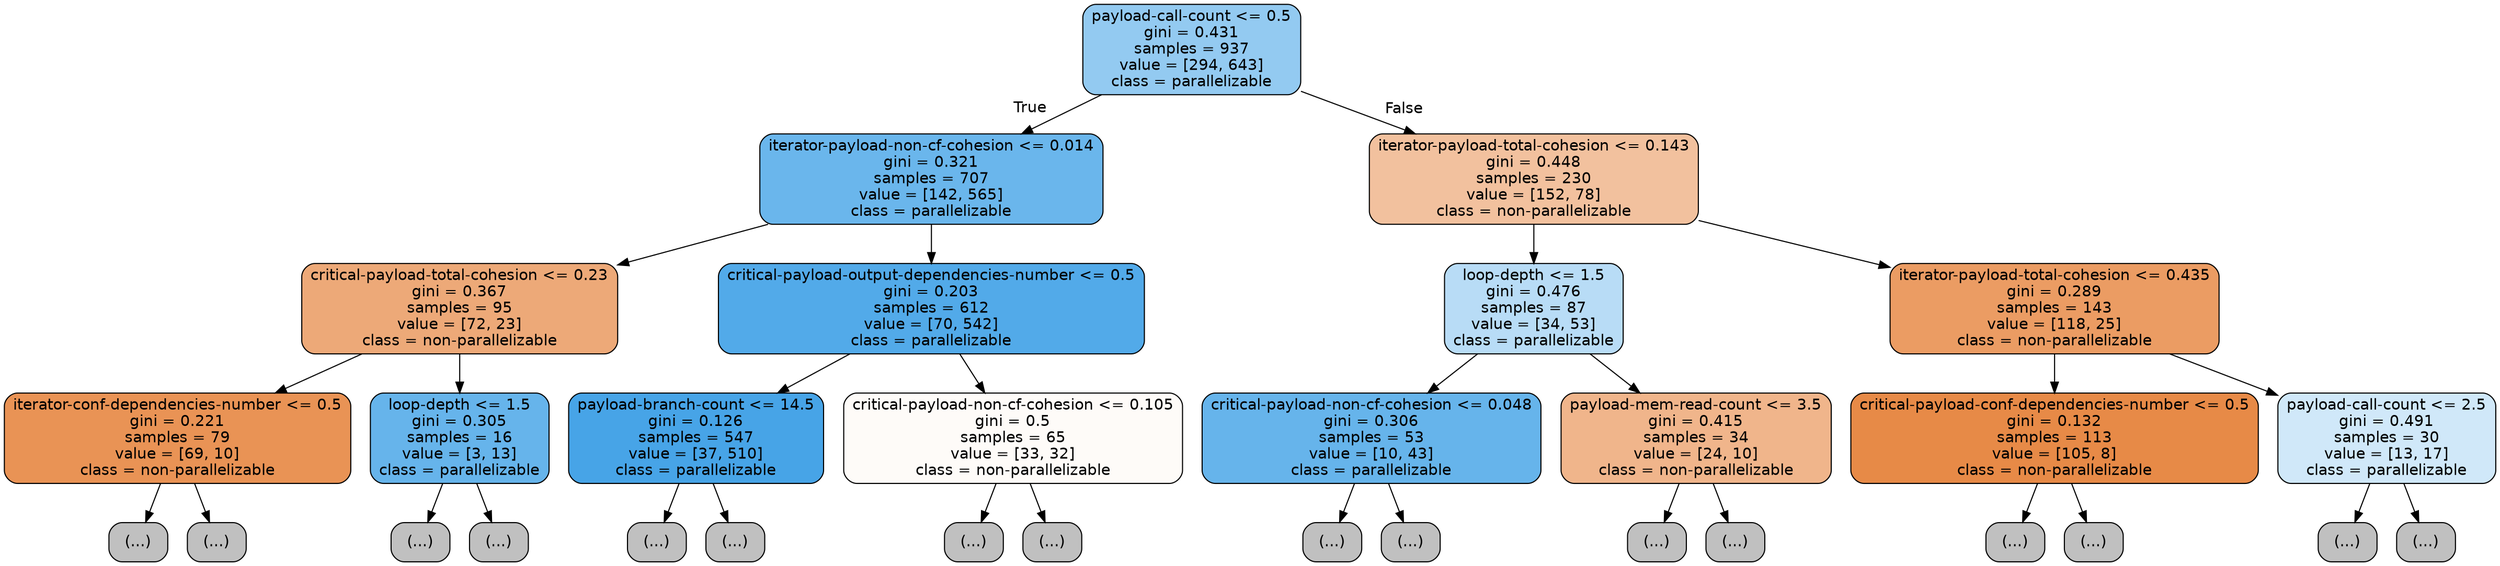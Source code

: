 digraph Tree {
node [shape=box, style="filled, rounded", color="black", fontname=helvetica] ;
edge [fontname=helvetica] ;
0 [label="payload-call-count <= 0.5\ngini = 0.431\nsamples = 937\nvalue = [294, 643]\nclass = parallelizable", fillcolor="#399de58a"] ;
1 [label="iterator-payload-non-cf-cohesion <= 0.014\ngini = 0.321\nsamples = 707\nvalue = [142, 565]\nclass = parallelizable", fillcolor="#399de5bf"] ;
0 -> 1 [labeldistance=2.5, labelangle=45, headlabel="True"] ;
2 [label="critical-payload-total-cohesion <= 0.23\ngini = 0.367\nsamples = 95\nvalue = [72, 23]\nclass = non-parallelizable", fillcolor="#e58139ae"] ;
1 -> 2 ;
3 [label="iterator-conf-dependencies-number <= 0.5\ngini = 0.221\nsamples = 79\nvalue = [69, 10]\nclass = non-parallelizable", fillcolor="#e58139da"] ;
2 -> 3 ;
4 [label="(...)", fillcolor="#C0C0C0"] ;
3 -> 4 ;
7 [label="(...)", fillcolor="#C0C0C0"] ;
3 -> 7 ;
18 [label="loop-depth <= 1.5\ngini = 0.305\nsamples = 16\nvalue = [3, 13]\nclass = parallelizable", fillcolor="#399de5c4"] ;
2 -> 18 ;
19 [label="(...)", fillcolor="#C0C0C0"] ;
18 -> 19 ;
20 [label="(...)", fillcolor="#C0C0C0"] ;
18 -> 20 ;
25 [label="critical-payload-output-dependencies-number <= 0.5\ngini = 0.203\nsamples = 612\nvalue = [70, 542]\nclass = parallelizable", fillcolor="#399de5de"] ;
1 -> 25 ;
26 [label="payload-branch-count <= 14.5\ngini = 0.126\nsamples = 547\nvalue = [37, 510]\nclass = parallelizable", fillcolor="#399de5ec"] ;
25 -> 26 ;
27 [label="(...)", fillcolor="#C0C0C0"] ;
26 -> 27 ;
78 [label="(...)", fillcolor="#C0C0C0"] ;
26 -> 78 ;
87 [label="critical-payload-non-cf-cohesion <= 0.105\ngini = 0.5\nsamples = 65\nvalue = [33, 32]\nclass = non-parallelizable", fillcolor="#e5813908"] ;
25 -> 87 ;
88 [label="(...)", fillcolor="#C0C0C0"] ;
87 -> 88 ;
99 [label="(...)", fillcolor="#C0C0C0"] ;
87 -> 99 ;
112 [label="iterator-payload-total-cohesion <= 0.143\ngini = 0.448\nsamples = 230\nvalue = [152, 78]\nclass = non-parallelizable", fillcolor="#e581397c"] ;
0 -> 112 [labeldistance=2.5, labelangle=-45, headlabel="False"] ;
113 [label="loop-depth <= 1.5\ngini = 0.476\nsamples = 87\nvalue = [34, 53]\nclass = parallelizable", fillcolor="#399de55b"] ;
112 -> 113 ;
114 [label="critical-payload-non-cf-cohesion <= 0.048\ngini = 0.306\nsamples = 53\nvalue = [10, 43]\nclass = parallelizable", fillcolor="#399de5c4"] ;
113 -> 114 ;
115 [label="(...)", fillcolor="#C0C0C0"] ;
114 -> 115 ;
120 [label="(...)", fillcolor="#C0C0C0"] ;
114 -> 120 ;
125 [label="payload-mem-read-count <= 3.5\ngini = 0.415\nsamples = 34\nvalue = [24, 10]\nclass = non-parallelizable", fillcolor="#e5813995"] ;
113 -> 125 ;
126 [label="(...)", fillcolor="#C0C0C0"] ;
125 -> 126 ;
127 [label="(...)", fillcolor="#C0C0C0"] ;
125 -> 127 ;
130 [label="iterator-payload-total-cohesion <= 0.435\ngini = 0.289\nsamples = 143\nvalue = [118, 25]\nclass = non-parallelizable", fillcolor="#e58139c9"] ;
112 -> 130 ;
131 [label="critical-payload-conf-dependencies-number <= 0.5\ngini = 0.132\nsamples = 113\nvalue = [105, 8]\nclass = non-parallelizable", fillcolor="#e58139ec"] ;
130 -> 131 ;
132 [label="(...)", fillcolor="#C0C0C0"] ;
131 -> 132 ;
141 [label="(...)", fillcolor="#C0C0C0"] ;
131 -> 141 ;
144 [label="payload-call-count <= 2.5\ngini = 0.491\nsamples = 30\nvalue = [13, 17]\nclass = parallelizable", fillcolor="#399de53c"] ;
130 -> 144 ;
145 [label="(...)", fillcolor="#C0C0C0"] ;
144 -> 145 ;
156 [label="(...)", fillcolor="#C0C0C0"] ;
144 -> 156 ;
}